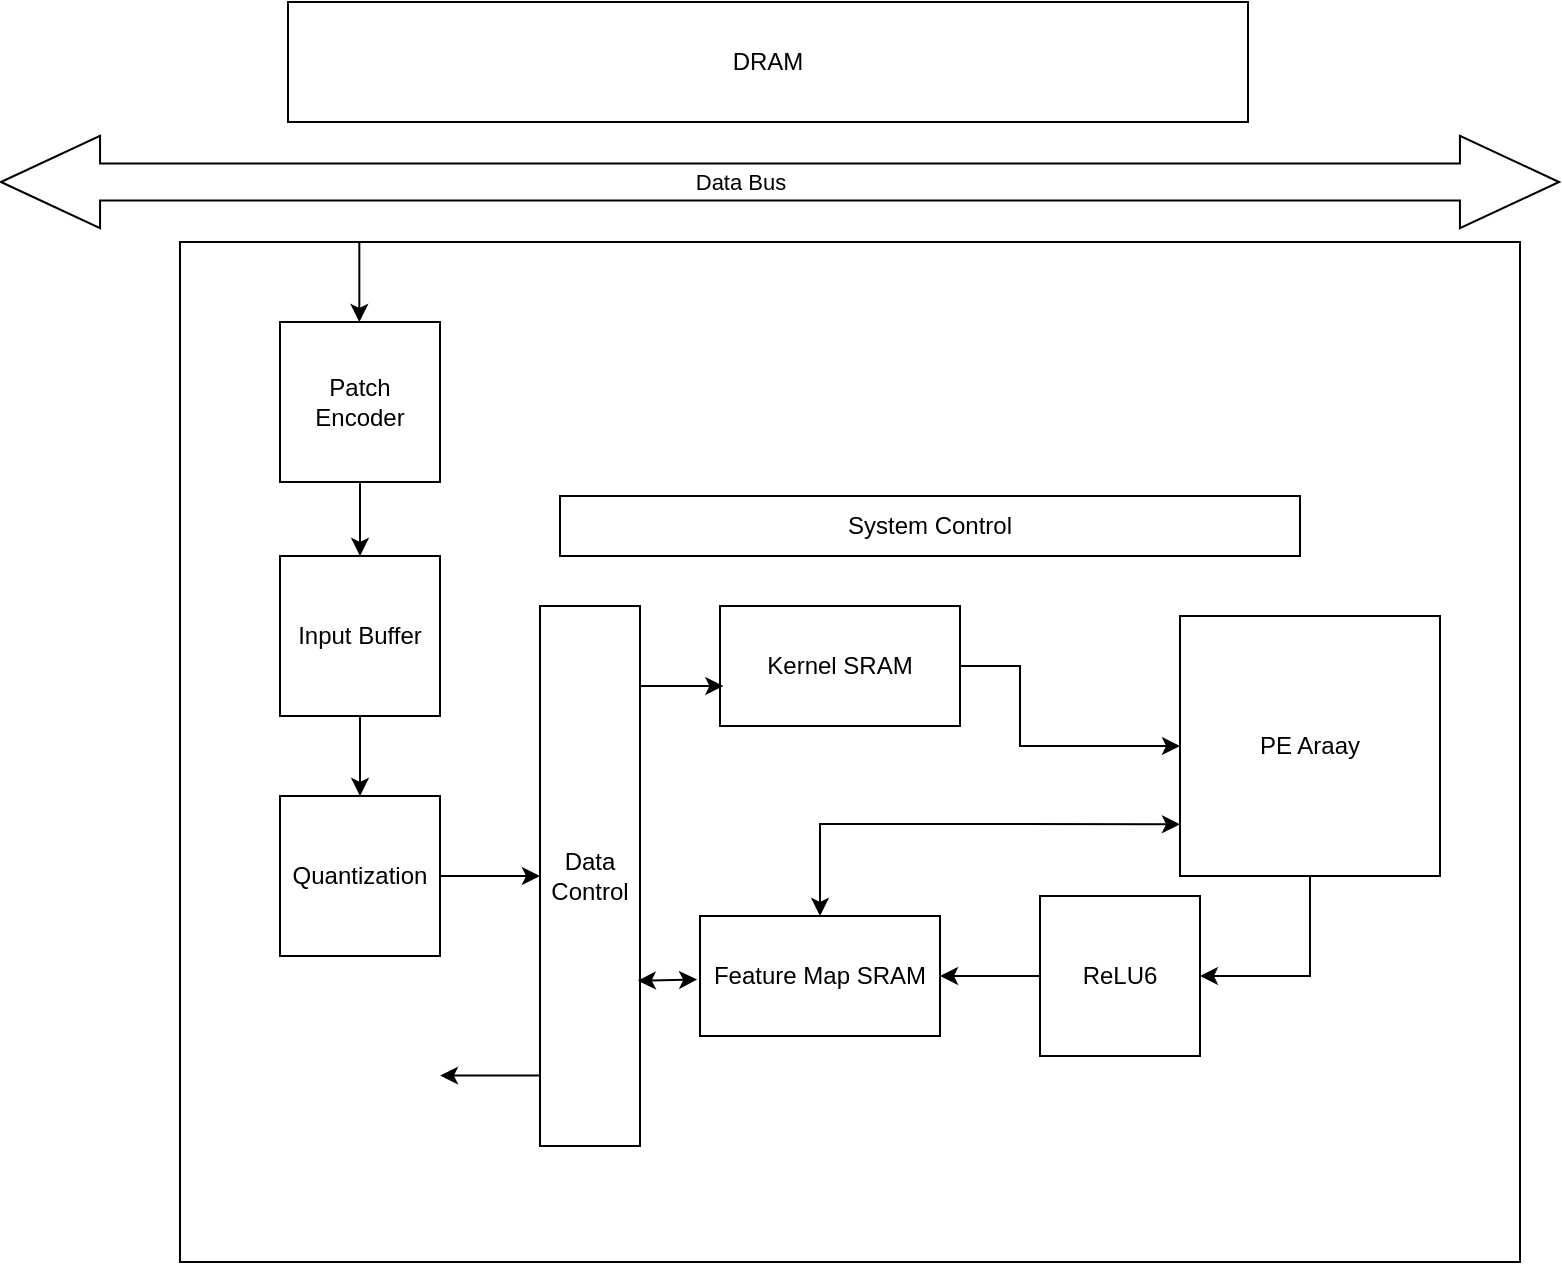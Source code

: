 <mxfile version="26.1.0">
  <diagram name="第 1 页" id="R4DH0BJwS-mU8cT8XBzc">
    <mxGraphModel dx="868" dy="1287" grid="1" gridSize="10" guides="1" tooltips="1" connect="1" arrows="1" fold="1" page="1" pageScale="1" pageWidth="827" pageHeight="1169" math="0" shadow="0">
      <root>
        <mxCell id="0" />
        <mxCell id="1" parent="0" />
        <mxCell id="OkDpywnv8kksOyAQZFO7-1" value="DRAM" style="rounded=0;whiteSpace=wrap;html=1;" parent="1" vertex="1">
          <mxGeometry x="174" y="100" width="480" height="60" as="geometry" />
        </mxCell>
        <mxCell id="OkDpywnv8kksOyAQZFO7-6" value="" style="rounded=0;whiteSpace=wrap;html=1;" parent="1" vertex="1">
          <mxGeometry x="120" y="220" width="670" height="510" as="geometry" />
        </mxCell>
        <mxCell id="OkDpywnv8kksOyAQZFO7-24" style="edgeStyle=orthogonalEdgeStyle;rounded=0;orthogonalLoop=1;jettySize=auto;html=1;exitX=1;exitY=0.5;exitDx=0;exitDy=0;" parent="1" source="OkDpywnv8kksOyAQZFO7-8" target="OkDpywnv8kksOyAQZFO7-9" edge="1">
          <mxGeometry relative="1" as="geometry">
            <Array as="points">
              <mxPoint x="540" y="432" />
              <mxPoint x="540" y="472" />
            </Array>
          </mxGeometry>
        </mxCell>
        <mxCell id="OkDpywnv8kksOyAQZFO7-8" value="Kernel SRAM" style="rounded=0;whiteSpace=wrap;html=1;" parent="1" vertex="1">
          <mxGeometry x="390" y="402" width="120" height="60" as="geometry" />
        </mxCell>
        <mxCell id="4Cb8X_QxTUA7RpCp9qkw-6" value="" style="edgeStyle=orthogonalEdgeStyle;rounded=0;orthogonalLoop=1;jettySize=auto;html=1;entryX=1;entryY=0.5;entryDx=0;entryDy=0;" parent="1" source="OkDpywnv8kksOyAQZFO7-9" target="4Cb8X_QxTUA7RpCp9qkw-1" edge="1">
          <mxGeometry relative="1" as="geometry">
            <mxPoint x="685" y="652" as="targetPoint" />
          </mxGeometry>
        </mxCell>
        <mxCell id="OkDpywnv8kksOyAQZFO7-9" value="PE Araay" style="whiteSpace=wrap;html=1;aspect=fixed;" parent="1" vertex="1">
          <mxGeometry x="620" y="407" width="130" height="130" as="geometry" />
        </mxCell>
        <mxCell id="OkDpywnv8kksOyAQZFO7-10" value="System Control" style="rounded=0;whiteSpace=wrap;html=1;" parent="1" vertex="1">
          <mxGeometry x="310" y="347" width="370" height="30" as="geometry" />
        </mxCell>
        <mxCell id="OkDpywnv8kksOyAQZFO7-11" value="Data Control" style="rounded=0;whiteSpace=wrap;html=1;" parent="1" vertex="1">
          <mxGeometry x="300" y="402" width="50" height="270" as="geometry" />
        </mxCell>
        <mxCell id="OkDpywnv8kksOyAQZFO7-22" value="" style="edgeStyle=orthogonalEdgeStyle;rounded=0;orthogonalLoop=1;jettySize=auto;html=1;" parent="1" source="OkDpywnv8kksOyAQZFO7-12" target="OkDpywnv8kksOyAQZFO7-11" edge="1">
          <mxGeometry relative="1" as="geometry" />
        </mxCell>
        <mxCell id="OkDpywnv8kksOyAQZFO7-12" value="Quantization" style="whiteSpace=wrap;html=1;aspect=fixed;" parent="1" vertex="1">
          <mxGeometry x="170" y="497" width="80" height="80" as="geometry" />
        </mxCell>
        <mxCell id="OkDpywnv8kksOyAQZFO7-16" value="" style="edgeStyle=orthogonalEdgeStyle;rounded=0;orthogonalLoop=1;jettySize=auto;html=1;" parent="1" source="OkDpywnv8kksOyAQZFO7-13" target="OkDpywnv8kksOyAQZFO7-12" edge="1">
          <mxGeometry relative="1" as="geometry" />
        </mxCell>
        <mxCell id="OkDpywnv8kksOyAQZFO7-13" value="Input Buffer" style="whiteSpace=wrap;html=1;aspect=fixed;" parent="1" vertex="1">
          <mxGeometry x="170" y="377" width="80" height="80" as="geometry" />
        </mxCell>
        <mxCell id="OkDpywnv8kksOyAQZFO7-14" value="" style="endArrow=classic;html=1;rounded=0;entryX=0.5;entryY=0;entryDx=0;entryDy=0;" parent="1" target="OkDpywnv8kksOyAQZFO7-13" edge="1">
          <mxGeometry width="50" height="50" relative="1" as="geometry">
            <mxPoint x="210" y="337" as="sourcePoint" />
            <mxPoint x="440" y="337" as="targetPoint" />
            <Array as="points">
              <mxPoint x="210" y="347" />
            </Array>
          </mxGeometry>
        </mxCell>
        <mxCell id="OkDpywnv8kksOyAQZFO7-19" value="Feature Map SRAM" style="rounded=0;whiteSpace=wrap;html=1;" parent="1" vertex="1">
          <mxGeometry x="380" y="557" width="120" height="60" as="geometry" />
        </mxCell>
        <mxCell id="OkDpywnv8kksOyAQZFO7-23" style="edgeStyle=orthogonalEdgeStyle;rounded=0;orthogonalLoop=1;jettySize=auto;html=1;entryX=0;entryY=0.801;entryDx=0;entryDy=0;entryPerimeter=0;startArrow=classic;startFill=1;" parent="1" source="OkDpywnv8kksOyAQZFO7-19" target="OkDpywnv8kksOyAQZFO7-9" edge="1">
          <mxGeometry relative="1" as="geometry">
            <Array as="points">
              <mxPoint x="520" y="511" />
              <mxPoint x="520" y="511" />
            </Array>
          </mxGeometry>
        </mxCell>
        <mxCell id="OkDpywnv8kksOyAQZFO7-27" style="edgeStyle=orthogonalEdgeStyle;rounded=0;orthogonalLoop=1;jettySize=auto;html=1;entryX=0.014;entryY=0.667;entryDx=0;entryDy=0;entryPerimeter=0;" parent="1" source="OkDpywnv8kksOyAQZFO7-11" target="OkDpywnv8kksOyAQZFO7-8" edge="1">
          <mxGeometry relative="1" as="geometry">
            <Array as="points">
              <mxPoint x="370" y="442" />
              <mxPoint x="370" y="442" />
            </Array>
          </mxGeometry>
        </mxCell>
        <mxCell id="ebzPi23pfYSnqGrzwmWH-2" value="" style="shape=flexArrow;endArrow=classic;startArrow=classic;html=1;rounded=0;startWidth=26.667;startSize=16.176;endWidth=26.667;endSize=16.176;width=18.571;" parent="1" edge="1">
          <mxGeometry width="100" height="100" relative="1" as="geometry">
            <mxPoint x="30" y="190" as="sourcePoint" />
            <mxPoint x="810" y="190" as="targetPoint" />
          </mxGeometry>
        </mxCell>
        <mxCell id="ebzPi23pfYSnqGrzwmWH-3" value="Data Bus" style="edgeLabel;html=1;align=center;verticalAlign=middle;resizable=0;points=[];" parent="ebzPi23pfYSnqGrzwmWH-2" vertex="1" connectable="0">
          <mxGeometry x="0.068" y="-2" relative="1" as="geometry">
            <mxPoint x="-47" y="-2" as="offset" />
          </mxGeometry>
        </mxCell>
        <mxCell id="5t1o25Z8IsedIhIc5Su0-1" value="Patch Encoder" style="whiteSpace=wrap;html=1;aspect=fixed;" parent="1" vertex="1">
          <mxGeometry x="170" y="260" width="80" height="80" as="geometry" />
        </mxCell>
        <mxCell id="5t1o25Z8IsedIhIc5Su0-8" value="" style="edgeStyle=orthogonalEdgeStyle;rounded=0;orthogonalLoop=1;jettySize=auto;html=1;" parent="1" edge="1">
          <mxGeometry relative="1" as="geometry">
            <mxPoint x="300" y="636.81" as="sourcePoint" />
            <mxPoint x="250" y="636.81" as="targetPoint" />
          </mxGeometry>
        </mxCell>
        <mxCell id="5t1o25Z8IsedIhIc5Su0-9" value="" style="endArrow=classic;html=1;rounded=0;entryX=0.5;entryY=0;entryDx=0;entryDy=0;" parent="1" edge="1">
          <mxGeometry width="50" height="50" relative="1" as="geometry">
            <mxPoint x="209.67" y="220" as="sourcePoint" />
            <mxPoint x="209.67" y="260" as="targetPoint" />
            <Array as="points">
              <mxPoint x="209.67" y="230" />
            </Array>
          </mxGeometry>
        </mxCell>
        <mxCell id="4Cb8X_QxTUA7RpCp9qkw-7" value="" style="edgeStyle=orthogonalEdgeStyle;rounded=0;orthogonalLoop=1;jettySize=auto;html=1;" parent="1" source="4Cb8X_QxTUA7RpCp9qkw-1" target="OkDpywnv8kksOyAQZFO7-19" edge="1">
          <mxGeometry relative="1" as="geometry" />
        </mxCell>
        <mxCell id="4Cb8X_QxTUA7RpCp9qkw-1" value="ReLU6" style="whiteSpace=wrap;html=1;aspect=fixed;" parent="1" vertex="1">
          <mxGeometry x="550" y="547" width="80" height="80" as="geometry" />
        </mxCell>
        <mxCell id="4Cb8X_QxTUA7RpCp9qkw-2" value="" style="endArrow=classic;startArrow=classic;html=1;rounded=0;entryX=-0.012;entryY=0.53;entryDx=0;entryDy=0;exitX=0.978;exitY=0.694;exitDx=0;exitDy=0;exitPerimeter=0;entryPerimeter=0;" parent="1" source="OkDpywnv8kksOyAQZFO7-11" target="OkDpywnv8kksOyAQZFO7-19" edge="1">
          <mxGeometry width="50" height="50" relative="1" as="geometry">
            <mxPoint x="360" y="580" as="sourcePoint" />
            <mxPoint x="410" y="530" as="targetPoint" />
          </mxGeometry>
        </mxCell>
      </root>
    </mxGraphModel>
  </diagram>
</mxfile>
